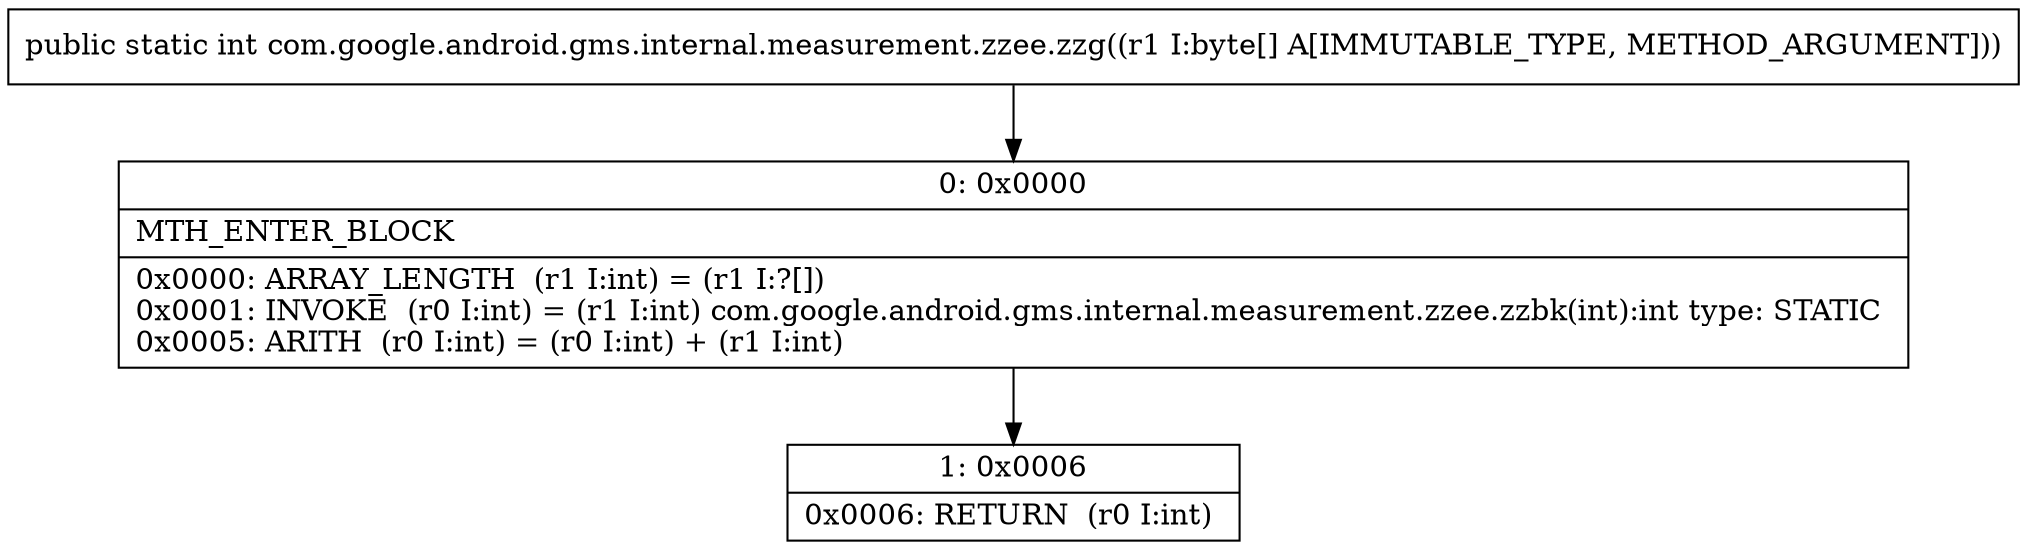 digraph "CFG forcom.google.android.gms.internal.measurement.zzee.zzg([B)I" {
Node_0 [shape=record,label="{0\:\ 0x0000|MTH_ENTER_BLOCK\l|0x0000: ARRAY_LENGTH  (r1 I:int) = (r1 I:?[]) \l0x0001: INVOKE  (r0 I:int) = (r1 I:int) com.google.android.gms.internal.measurement.zzee.zzbk(int):int type: STATIC \l0x0005: ARITH  (r0 I:int) = (r0 I:int) + (r1 I:int) \l}"];
Node_1 [shape=record,label="{1\:\ 0x0006|0x0006: RETURN  (r0 I:int) \l}"];
MethodNode[shape=record,label="{public static int com.google.android.gms.internal.measurement.zzee.zzg((r1 I:byte[] A[IMMUTABLE_TYPE, METHOD_ARGUMENT])) }"];
MethodNode -> Node_0;
Node_0 -> Node_1;
}

